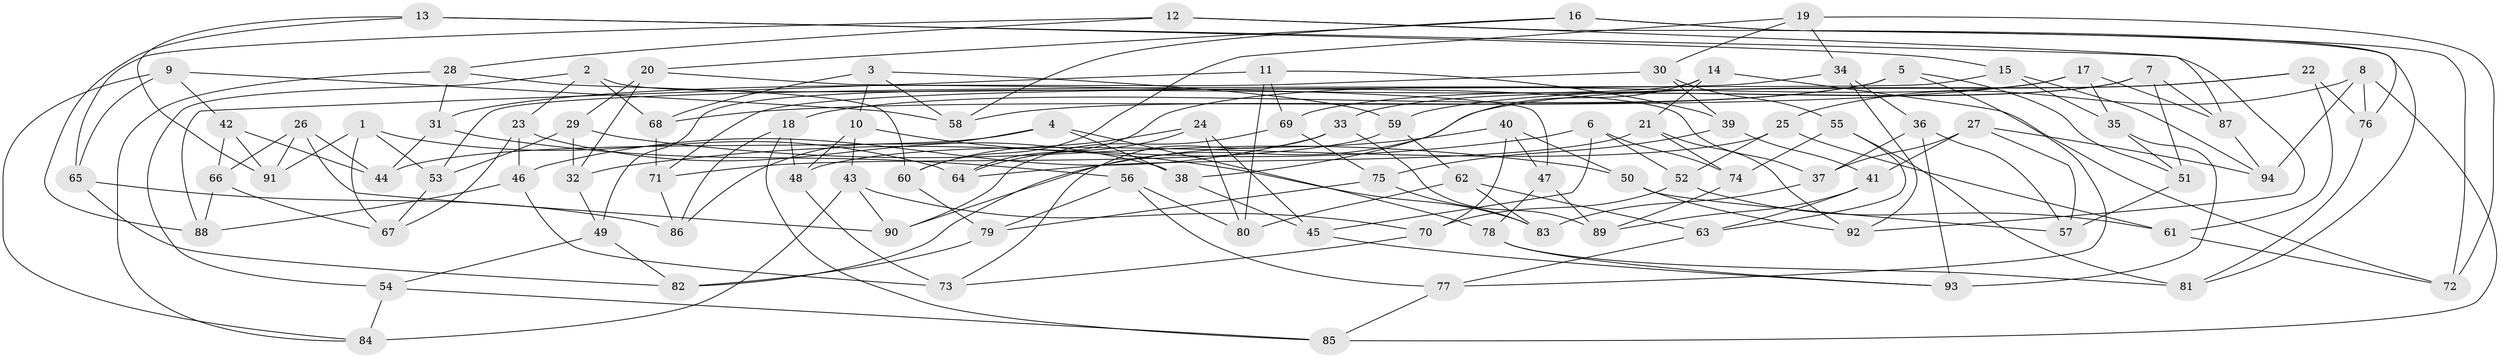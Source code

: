 // Generated by graph-tools (version 1.1) at 2025/26/03/09/25 03:26:52]
// undirected, 94 vertices, 188 edges
graph export_dot {
graph [start="1"]
  node [color=gray90,style=filled];
  1;
  2;
  3;
  4;
  5;
  6;
  7;
  8;
  9;
  10;
  11;
  12;
  13;
  14;
  15;
  16;
  17;
  18;
  19;
  20;
  21;
  22;
  23;
  24;
  25;
  26;
  27;
  28;
  29;
  30;
  31;
  32;
  33;
  34;
  35;
  36;
  37;
  38;
  39;
  40;
  41;
  42;
  43;
  44;
  45;
  46;
  47;
  48;
  49;
  50;
  51;
  52;
  53;
  54;
  55;
  56;
  57;
  58;
  59;
  60;
  61;
  62;
  63;
  64;
  65;
  66;
  67;
  68;
  69;
  70;
  71;
  72;
  73;
  74;
  75;
  76;
  77;
  78;
  79;
  80;
  81;
  82;
  83;
  84;
  85;
  86;
  87;
  88;
  89;
  90;
  91;
  92;
  93;
  94;
  1 -- 67;
  1 -- 91;
  1 -- 64;
  1 -- 53;
  2 -- 54;
  2 -- 68;
  2 -- 37;
  2 -- 23;
  3 -- 10;
  3 -- 58;
  3 -- 59;
  3 -- 68;
  4 -- 44;
  4 -- 78;
  4 -- 38;
  4 -- 86;
  5 -- 77;
  5 -- 58;
  5 -- 18;
  5 -- 51;
  6 -- 74;
  6 -- 52;
  6 -- 45;
  6 -- 32;
  7 -- 33;
  7 -- 69;
  7 -- 87;
  7 -- 51;
  8 -- 94;
  8 -- 25;
  8 -- 85;
  8 -- 76;
  9 -- 65;
  9 -- 84;
  9 -- 42;
  9 -- 58;
  10 -- 83;
  10 -- 43;
  10 -- 48;
  11 -- 69;
  11 -- 39;
  11 -- 88;
  11 -- 80;
  12 -- 87;
  12 -- 28;
  12 -- 65;
  12 -- 81;
  13 -- 91;
  13 -- 88;
  13 -- 15;
  13 -- 92;
  14 -- 49;
  14 -- 38;
  14 -- 21;
  14 -- 72;
  15 -- 35;
  15 -- 53;
  15 -- 94;
  16 -- 72;
  16 -- 76;
  16 -- 20;
  16 -- 58;
  17 -- 68;
  17 -- 35;
  17 -- 87;
  17 -- 64;
  18 -- 85;
  18 -- 86;
  18 -- 48;
  19 -- 30;
  19 -- 60;
  19 -- 72;
  19 -- 34;
  20 -- 29;
  20 -- 47;
  20 -- 32;
  21 -- 92;
  21 -- 74;
  21 -- 64;
  22 -- 61;
  22 -- 82;
  22 -- 76;
  22 -- 59;
  23 -- 46;
  23 -- 67;
  23 -- 38;
  24 -- 80;
  24 -- 45;
  24 -- 64;
  24 -- 60;
  25 -- 48;
  25 -- 61;
  25 -- 52;
  26 -- 91;
  26 -- 44;
  26 -- 90;
  26 -- 66;
  27 -- 41;
  27 -- 57;
  27 -- 37;
  27 -- 94;
  28 -- 84;
  28 -- 60;
  28 -- 31;
  29 -- 50;
  29 -- 32;
  29 -- 53;
  30 -- 55;
  30 -- 31;
  30 -- 39;
  31 -- 44;
  31 -- 56;
  32 -- 49;
  33 -- 73;
  33 -- 46;
  33 -- 89;
  34 -- 92;
  34 -- 71;
  34 -- 36;
  35 -- 93;
  35 -- 51;
  36 -- 93;
  36 -- 37;
  36 -- 57;
  37 -- 83;
  38 -- 45;
  39 -- 75;
  39 -- 41;
  40 -- 47;
  40 -- 90;
  40 -- 70;
  40 -- 50;
  41 -- 89;
  41 -- 63;
  42 -- 66;
  42 -- 91;
  42 -- 44;
  43 -- 90;
  43 -- 84;
  43 -- 70;
  45 -- 93;
  46 -- 73;
  46 -- 88;
  47 -- 89;
  47 -- 78;
  48 -- 73;
  49 -- 54;
  49 -- 82;
  50 -- 92;
  50 -- 57;
  51 -- 57;
  52 -- 70;
  52 -- 61;
  53 -- 67;
  54 -- 84;
  54 -- 85;
  55 -- 81;
  55 -- 63;
  55 -- 74;
  56 -- 80;
  56 -- 79;
  56 -- 77;
  59 -- 71;
  59 -- 62;
  60 -- 79;
  61 -- 72;
  62 -- 80;
  62 -- 63;
  62 -- 83;
  63 -- 77;
  65 -- 86;
  65 -- 82;
  66 -- 67;
  66 -- 88;
  68 -- 71;
  69 -- 90;
  69 -- 75;
  70 -- 73;
  71 -- 86;
  74 -- 89;
  75 -- 83;
  75 -- 79;
  76 -- 81;
  77 -- 85;
  78 -- 81;
  78 -- 93;
  79 -- 82;
  87 -- 94;
}
